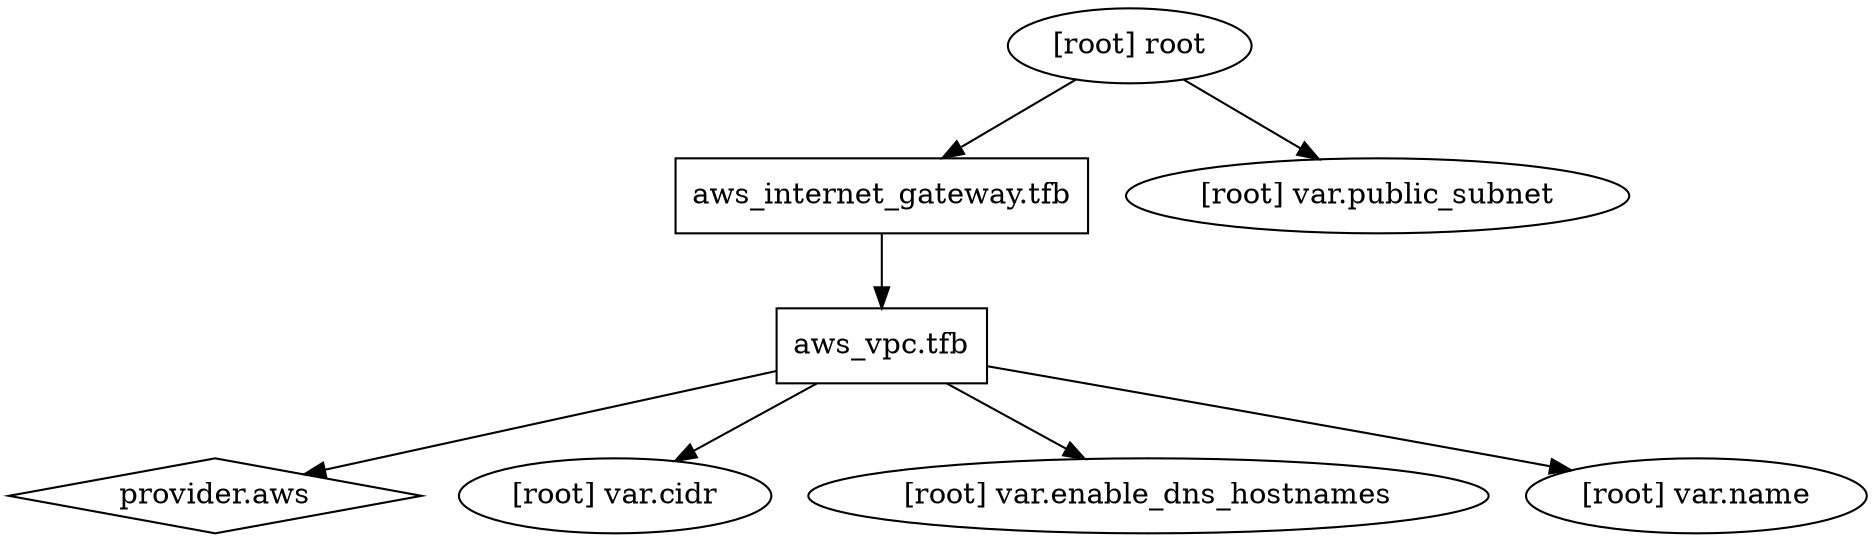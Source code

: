 digraph {
	compound = "true"
	newrank = "true"
	subgraph "root" {
		"[root] aws_internet_gateway.tfb" [label = "aws_internet_gateway.tfb", shape = "box"]
		"[root] aws_vpc.tfb" [label = "aws_vpc.tfb", shape = "box"]
		"[root] provider.aws" [label = "provider.aws", shape = "diamond"]
		"[root] aws_internet_gateway.tfb" -> "[root] aws_vpc.tfb"
		"[root] aws_vpc.tfb" -> "[root] provider.aws"
		"[root] aws_vpc.tfb" -> "[root] var.cidr"
		"[root] aws_vpc.tfb" -> "[root] var.enable_dns_hostnames"
		"[root] aws_vpc.tfb" -> "[root] var.name"
		"[root] root" -> "[root] aws_internet_gateway.tfb"
		"[root] root" -> "[root] var.public_subnet"
	}
}

digraph {
	compound = "true"
	newrank = "true"
	subgraph "root" {
		"[root] aws_internet_gateway.tfb" [label = "aws_internet_gateway.tfb", shape = "box"]
		"[root] aws_route.internet_access" [label = "aws_route.internet_access", shape = "box"]
		"[root] aws_subnet.public" [label = "aws_subnet.public", shape = "box"]
		"[root] aws_vpc.tfb" [label = "aws_vpc.tfb", shape = "box"]
		"[root] provider.aws" [label = "provider.aws", shape = "diamond"]
		"[root] aws_internet_gateway.tfb" -> "[root] aws_vpc.tfb"
		"[root] aws_route.internet_access" -> "[root] aws_internet_gateway.tfb"
		"[root] aws_subnet.public" -> "[root] aws_vpc.tfb"
		"[root] aws_subnet.public" -> "[root] var.public_subnet"
		"[root] aws_vpc.tfb" -> "[root] provider.aws"
		"[root] aws_vpc.tfb" -> "[root] var.cidr"
		"[root] aws_vpc.tfb" -> "[root] var.enable_dns_hostnames"
		"[root] aws_vpc.tfb" -> "[root] var.name"
		"[root] root" -> "[root] aws_route.internet_access"
		"[root] root" -> "[root] aws_subnet.public"
	}
}

